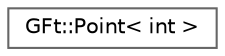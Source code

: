 digraph "类继承关系图"
{
 // LATEX_PDF_SIZE
  bgcolor="transparent";
  edge [fontname=Helvetica,fontsize=10,labelfontname=Helvetica,labelfontsize=10];
  node [fontname=Helvetica,fontsize=10,shape=box,height=0.2,width=0.4];
  rankdir="LR";
  Node0 [id="Node000000",label="GFt::Point\< int \>",height=0.2,width=0.4,color="grey40", fillcolor="white", style="filled",URL="$class_g_ft_1_1_point.html",tooltip=" "];
}
